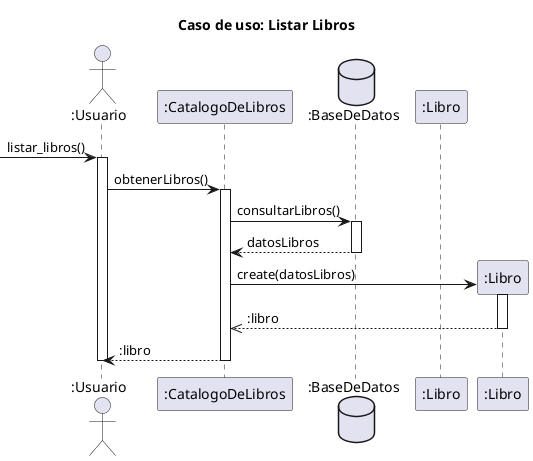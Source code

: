 @startuml
' title caso de uso: listar usuarios
'  actor "Administrador" as u
' participant "sistema" as s
' database "Base de datos" as DB
' -->>s: Sesioniniciada()
' activate s
' -->>s: listarUsuarios()
' activate s
' u->>s: El usuario da click en el menu de la aplicacion
' u->>s: El usuario da click en la opcion usuarios

' s->>DB: SELECT * FROM usuarios
' activate DB
' DB->>s: Lista de usuarios
' deactivate DB
' s->>u: El sistema abre ventana y despliega la lista de usuarios

'     note right of u: El administrador navegar usando la scrull del mouse

' deactivate s

title Caso de uso: Listar Libros

actor ":Usuario" as u
participant ":CatalogoDeLibros" as c
database ":BaseDeDatos" as bd
participant ":Libro" as l

-> u:listar_libros()
activate u

u -> c:obtenerLibros()
activate c

c -> bd:consultarLibros()
activate bd

bd --> c:datosLibros
deactivate bd

create ":Libro" as libro
c -> libro:create(datosLibros)
activate libro

libro-->>c::libro
deactivate libro

c --> u::libro
deactivate c

deactivate u

@enduml